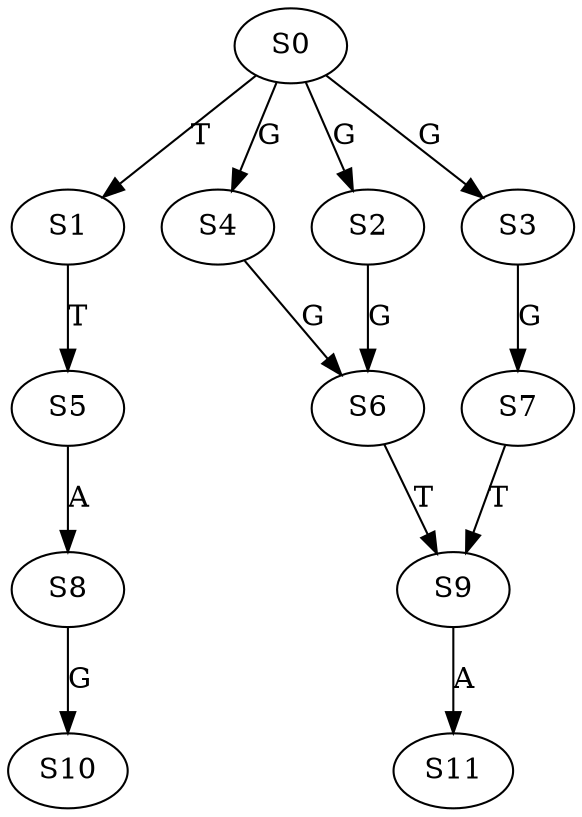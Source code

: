 strict digraph  {
	S0 -> S1 [ label = T ];
	S0 -> S2 [ label = G ];
	S0 -> S3 [ label = G ];
	S0 -> S4 [ label = G ];
	S1 -> S5 [ label = T ];
	S2 -> S6 [ label = G ];
	S3 -> S7 [ label = G ];
	S4 -> S6 [ label = G ];
	S5 -> S8 [ label = A ];
	S6 -> S9 [ label = T ];
	S7 -> S9 [ label = T ];
	S8 -> S10 [ label = G ];
	S9 -> S11 [ label = A ];
}
